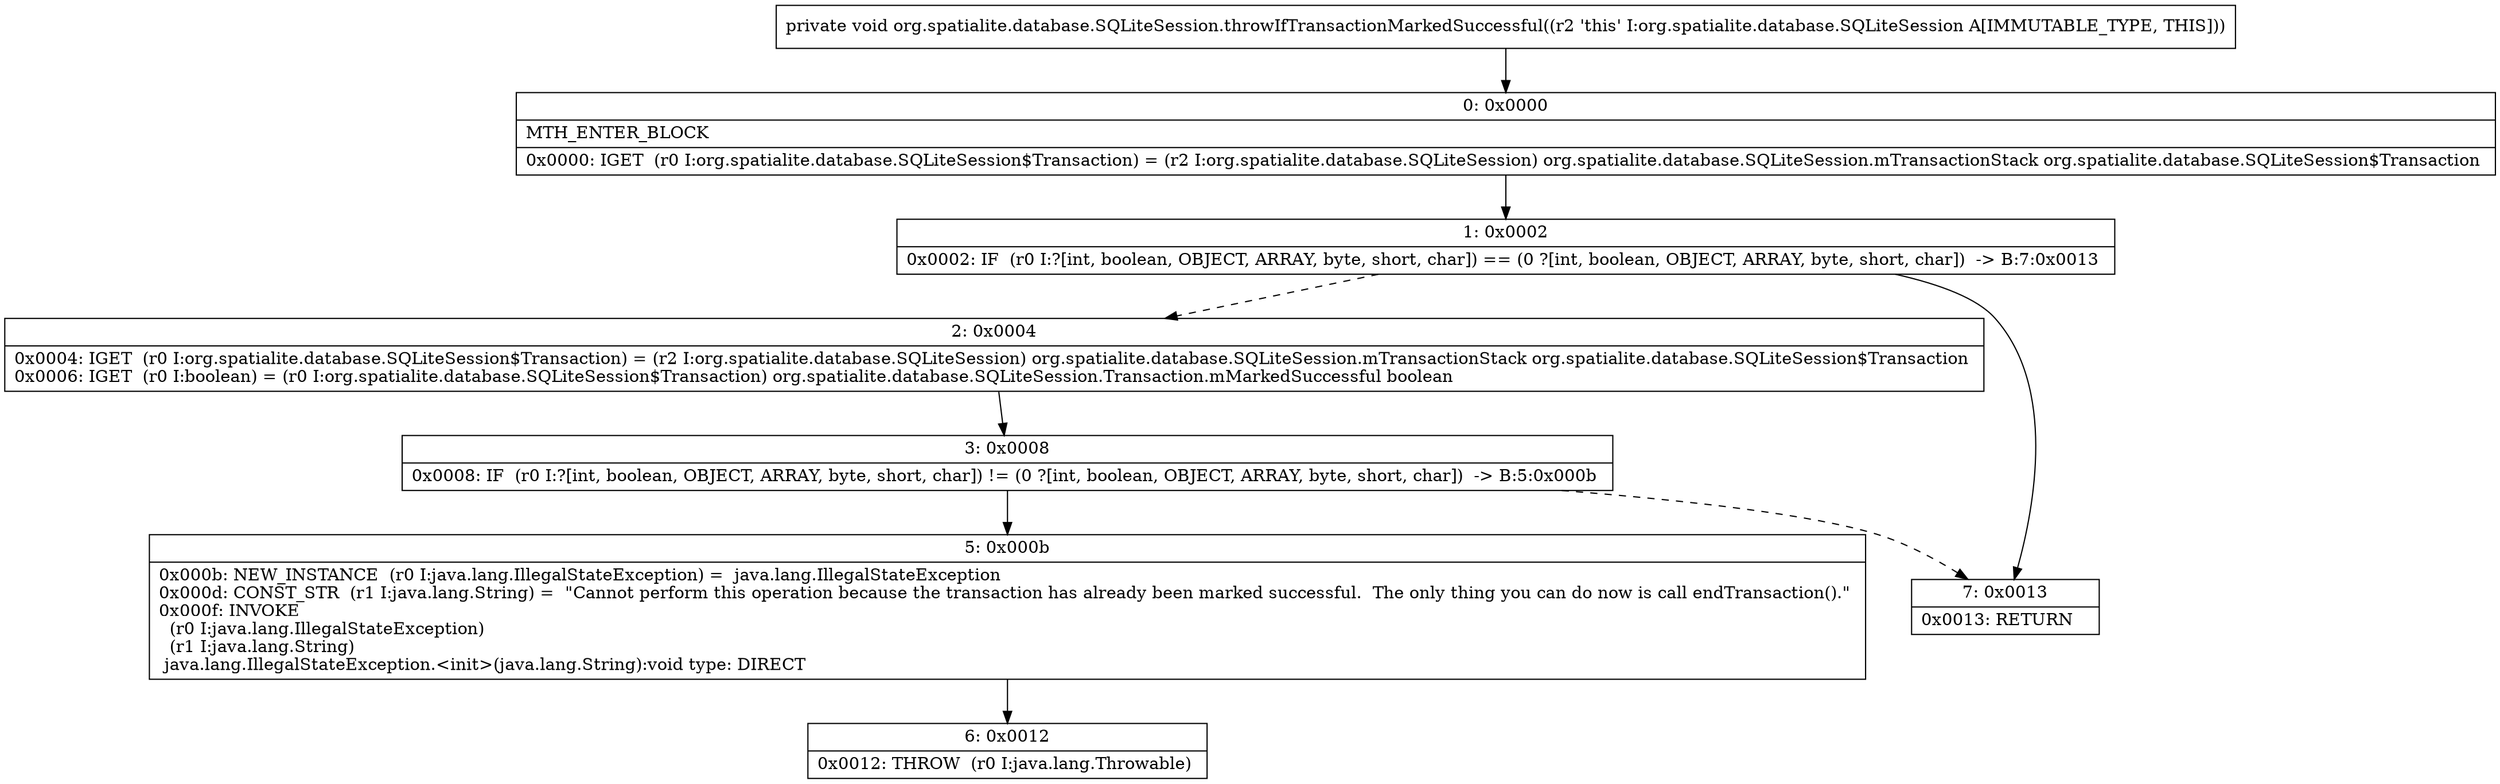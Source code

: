digraph "CFG fororg.spatialite.database.SQLiteSession.throwIfTransactionMarkedSuccessful()V" {
Node_0 [shape=record,label="{0\:\ 0x0000|MTH_ENTER_BLOCK\l|0x0000: IGET  (r0 I:org.spatialite.database.SQLiteSession$Transaction) = (r2 I:org.spatialite.database.SQLiteSession) org.spatialite.database.SQLiteSession.mTransactionStack org.spatialite.database.SQLiteSession$Transaction \l}"];
Node_1 [shape=record,label="{1\:\ 0x0002|0x0002: IF  (r0 I:?[int, boolean, OBJECT, ARRAY, byte, short, char]) == (0 ?[int, boolean, OBJECT, ARRAY, byte, short, char])  \-\> B:7:0x0013 \l}"];
Node_2 [shape=record,label="{2\:\ 0x0004|0x0004: IGET  (r0 I:org.spatialite.database.SQLiteSession$Transaction) = (r2 I:org.spatialite.database.SQLiteSession) org.spatialite.database.SQLiteSession.mTransactionStack org.spatialite.database.SQLiteSession$Transaction \l0x0006: IGET  (r0 I:boolean) = (r0 I:org.spatialite.database.SQLiteSession$Transaction) org.spatialite.database.SQLiteSession.Transaction.mMarkedSuccessful boolean \l}"];
Node_3 [shape=record,label="{3\:\ 0x0008|0x0008: IF  (r0 I:?[int, boolean, OBJECT, ARRAY, byte, short, char]) != (0 ?[int, boolean, OBJECT, ARRAY, byte, short, char])  \-\> B:5:0x000b \l}"];
Node_5 [shape=record,label="{5\:\ 0x000b|0x000b: NEW_INSTANCE  (r0 I:java.lang.IllegalStateException) =  java.lang.IllegalStateException \l0x000d: CONST_STR  (r1 I:java.lang.String) =  \"Cannot perform this operation because the transaction has already been marked successful.  The only thing you can do now is call endTransaction().\" \l0x000f: INVOKE  \l  (r0 I:java.lang.IllegalStateException)\l  (r1 I:java.lang.String)\l java.lang.IllegalStateException.\<init\>(java.lang.String):void type: DIRECT \l}"];
Node_6 [shape=record,label="{6\:\ 0x0012|0x0012: THROW  (r0 I:java.lang.Throwable) \l}"];
Node_7 [shape=record,label="{7\:\ 0x0013|0x0013: RETURN   \l}"];
MethodNode[shape=record,label="{private void org.spatialite.database.SQLiteSession.throwIfTransactionMarkedSuccessful((r2 'this' I:org.spatialite.database.SQLiteSession A[IMMUTABLE_TYPE, THIS])) }"];
MethodNode -> Node_0;
Node_0 -> Node_1;
Node_1 -> Node_2[style=dashed];
Node_1 -> Node_7;
Node_2 -> Node_3;
Node_3 -> Node_5;
Node_3 -> Node_7[style=dashed];
Node_5 -> Node_6;
}

